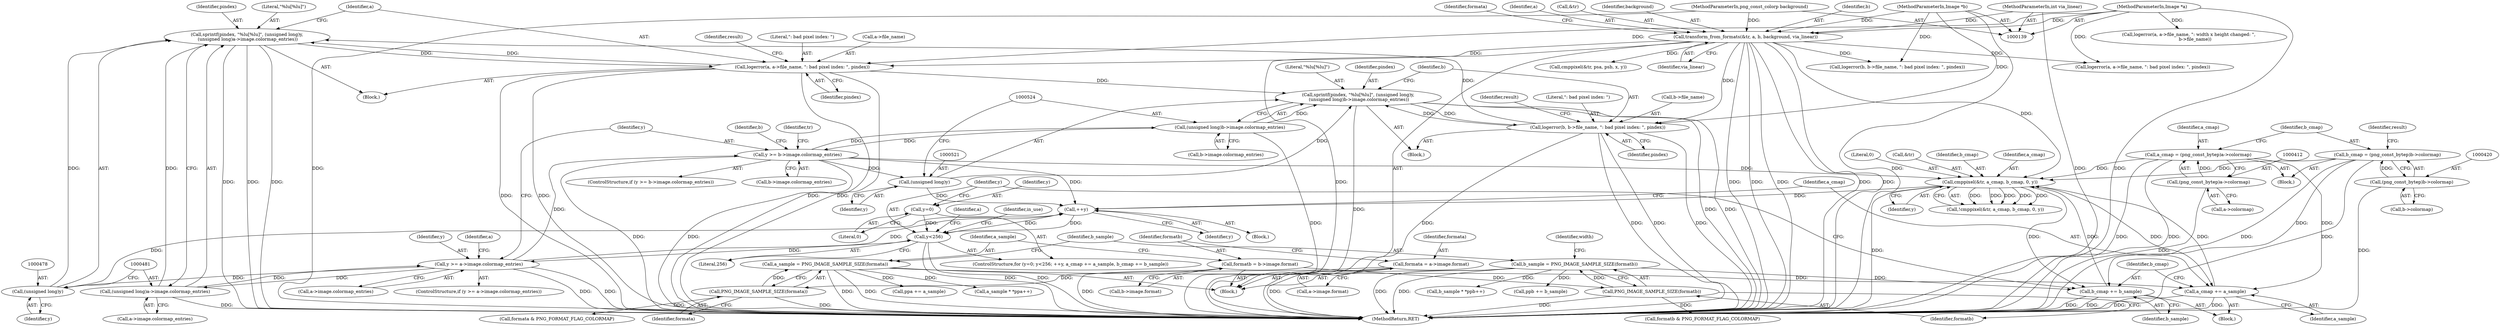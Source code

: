 digraph "0_Android_9d4853418ab2f754c2b63e091c29c5529b8b86ca_27@API" {
"1000474" [label="(Call,sprintf(pindex, \"%lu[%lu]\", (unsigned long)y,\n (unsigned long)a->image.colormap_entries))"];
"1000487" [label="(Call,logerror(a, a->file_name, \": bad pixel index: \", pindex))"];
"1000247" [label="(Call,transform_from_formats(&tr, a, b, background, via_linear))"];
"1000140" [label="(MethodParameterIn,Image *a)"];
"1000141" [label="(MethodParameterIn,Image *b)"];
"1000143" [label="(MethodParameterIn,png_const_colorp background)"];
"1000142" [label="(MethodParameterIn,int via_linear)"];
"1000474" [label="(Call,sprintf(pindex, \"%lu[%lu]\", (unsigned long)y,\n (unsigned long)a->image.colormap_entries))"];
"1000530" [label="(Call,logerror(b, b->file_name, \": bad pixel index: \", pindex))"];
"1000517" [label="(Call,sprintf(pindex, \"%lu[%lu]\", (unsigned long)y,\n (unsigned long)b->image.colormap_entries))"];
"1000520" [label="(Call,(unsigned long)y)"];
"1000499" [label="(Call,y >= b->image.colormap_entries)"];
"1000456" [label="(Call,y >= a->image.colormap_entries)"];
"1000437" [label="(Call,y<256)"];
"1000441" [label="(Call,++y)"];
"1000477" [label="(Call,(unsigned long)y)"];
"1000543" [label="(Call,cmppixel(&tr, a_cmap, b_cmap, 0, y))"];
"1000444" [label="(Call,a_cmap += a_sample)"];
"1000206" [label="(Call,a_sample = PNG_IMAGE_SAMPLE_SIZE(formata))"];
"1000208" [label="(Call,PNG_IMAGE_SAMPLE_SIZE(formata))"];
"1000190" [label="(Call,formata = a->image.format)"];
"1000409" [label="(Call,a_cmap = (png_const_bytep)a->colormap)"];
"1000411" [label="(Call,(png_const_bytep)a->colormap)"];
"1000417" [label="(Call,b_cmap = (png_const_bytep)b->colormap)"];
"1000419" [label="(Call,(png_const_bytep)b->colormap)"];
"1000447" [label="(Call,b_cmap += b_sample)"];
"1000211" [label="(Call,b_sample = PNG_IMAGE_SAMPLE_SIZE(formatb))"];
"1000213" [label="(Call,PNG_IMAGE_SAMPLE_SIZE(formatb))"];
"1000198" [label="(Call,formatb = b->image.format)"];
"1000434" [label="(Call,y=0)"];
"1000480" [label="(Call,(unsigned long)a->image.colormap_entries)"];
"1000523" [label="(Call,(unsigned long)b->image.colormap_entries)"];
"1000881" [label="(Call,b_sample * *ppb++)"];
"1000433" [label="(ControlStructure,for (y=0; y<256; ++y, a_cmap += a_sample, b_cmap += b_sample))"];
"1000445" [label="(Identifier,a_cmap)"];
"1000213" [label="(Call,PNG_IMAGE_SAMPLE_SIZE(formatb))"];
"1000891" [label="(Call,ppb += b_sample)"];
"1000141" [label="(MethodParameterIn,Image *b)"];
"1000532" [label="(Call,b->file_name)"];
"1000143" [label="(MethodParameterIn,png_const_colorp background)"];
"1000866" [label="(Call,ppa += a_sample)"];
"1000440" [label="(Block,)"];
"1000191" [label="(Identifier,formata)"];
"1001059" [label="(Call,cmppixel(&tr, psa, psb, x, y))"];
"1000140" [label="(MethodParameterIn,Image *a)"];
"1000531" [label="(Identifier,b)"];
"1000457" [label="(Identifier,y)"];
"1000410" [label="(Identifier,a_cmap)"];
"1000206" [label="(Call,a_sample = PNG_IMAGE_SAMPLE_SIZE(formata))"];
"1000487" [label="(Call,logerror(a, a->file_name, \": bad pixel index: \", pindex))"];
"1000417" [label="(Call,b_cmap = (png_const_bytep)b->colormap)"];
"1000212" [label="(Identifier,b_sample)"];
"1000547" [label="(Identifier,b_cmap)"];
"1000407" [label="(Block,)"];
"1000556" [label="(Identifier,a)"];
"1000144" [label="(Block,)"];
"1000211" [label="(Call,b_sample = PNG_IMAGE_SAMPLE_SIZE(formatb))"];
"1000546" [label="(Identifier,a_cmap)"];
"1000199" [label="(Identifier,formatb)"];
"1000207" [label="(Identifier,a_sample)"];
"1000523" [label="(Call,(unsigned long)b->image.colormap_entries)"];
"1000548" [label="(Literal,0)"];
"1000413" [label="(Call,a->colormap)"];
"1000517" [label="(Call,sprintf(pindex, \"%lu[%lu]\", (unsigned long)y,\n (unsigned long)b->image.colormap_entries))"];
"1000456" [label="(Call,y >= a->image.colormap_entries)"];
"1000190" [label="(Call,formata = a->image.format)"];
"1000474" [label="(Call,sprintf(pindex, \"%lu[%lu]\", (unsigned long)y,\n (unsigned long)a->image.colormap_entries))"];
"1000468" [label="(Identifier,a)"];
"1000247" [label="(Call,transform_from_formats(&tr, a, b, background, via_linear))"];
"1000520" [label="(Call,(unsigned long)y)"];
"1000426" [label="(Identifier,result)"];
"1000421" [label="(Call,b->colormap)"];
"1000250" [label="(Identifier,a)"];
"1000525" [label="(Call,b->image.colormap_entries)"];
"1001128" [label="(MethodReturn,RET)"];
"1000192" [label="(Call,a->image.format)"];
"1000500" [label="(Identifier,y)"];
"1000495" [label="(Identifier,result)"];
"1000455" [label="(ControlStructure,if (y >= a->image.colormap_entries))"];
"1000499" [label="(Call,y >= b->image.colormap_entries)"];
"1000248" [label="(Call,&tr)"];
"1000437" [label="(Call,y<256)"];
"1000472" [label="(Block,)"];
"1000538" [label="(Identifier,result)"];
"1000458" [label="(Call,a->image.colormap_entries)"];
"1000452" [label="(Identifier,in_use)"];
"1000409" [label="(Call,a_cmap = (png_const_bytep)a->colormap)"];
"1000208" [label="(Call,PNG_IMAGE_SAMPLE_SIZE(formata))"];
"1000522" [label="(Identifier,y)"];
"1000488" [label="(Identifier,a)"];
"1000269" [label="(Call,formatb & PNG_FORMAT_FLAG_COLORMAP)"];
"1000475" [label="(Identifier,pindex)"];
"1000476" [label="(Literal,\"%lu[%lu]\")"];
"1000257" [label="(Call,formata & PNG_FORMAT_FLAG_COLORMAP)"];
"1000434" [label="(Call,y=0)"];
"1000544" [label="(Call,&tr)"];
"1000446" [label="(Identifier,a_sample)"];
"1000444" [label="(Call,a_cmap += a_sample)"];
"1000418" [label="(Identifier,b_cmap)"];
"1000209" [label="(Identifier,formata)"];
"1000543" [label="(Call,cmppixel(&tr, a_cmap, b_cmap, 0, y))"];
"1000511" [label="(Identifier,b)"];
"1000479" [label="(Identifier,y)"];
"1000477" [label="(Call,(unsigned long)y)"];
"1000253" [label="(Identifier,via_linear)"];
"1000238" [label="(Call,logerror(a, a->file_name, \": width x height changed: \",\n         b->file_name))"];
"1000671" [label="(Call,logerror(b, b->file_name, \": bad pixel index: \", pindex))"];
"1000449" [label="(Identifier,b_sample)"];
"1000535" [label="(Literal,\": bad pixel index: \")"];
"1000856" [label="(Call,a_sample * *ppa++)"];
"1000439" [label="(Literal,256)"];
"1000441" [label="(Call,++y)"];
"1000493" [label="(Identifier,pindex)"];
"1000442" [label="(Identifier,y)"];
"1000411" [label="(Call,(png_const_bytep)a->colormap)"];
"1000492" [label="(Literal,\": bad pixel index: \")"];
"1000641" [label="(Call,logerror(a, a->file_name, \": bad pixel index: \", pindex))"];
"1000482" [label="(Call,a->image.colormap_entries)"];
"1000251" [label="(Identifier,b)"];
"1000214" [label="(Identifier,formatb)"];
"1000198" [label="(Call,formatb = b->image.format)"];
"1000443" [label="(Block,)"];
"1000224" [label="(Identifier,width)"];
"1000480" [label="(Call,(unsigned long)a->image.colormap_entries)"];
"1000447" [label="(Call,b_cmap += b_sample)"];
"1000436" [label="(Literal,0)"];
"1000549" [label="(Identifier,y)"];
"1000498" [label="(ControlStructure,if (y >= b->image.colormap_entries))"];
"1000438" [label="(Identifier,y)"];
"1000530" [label="(Call,logerror(b, b->file_name, \": bad pixel index: \", pindex))"];
"1000200" [label="(Call,b->image.format)"];
"1000545" [label="(Identifier,tr)"];
"1000419" [label="(Call,(png_const_bytep)b->colormap)"];
"1000519" [label="(Literal,\"%lu[%lu]\")"];
"1000435" [label="(Identifier,y)"];
"1000518" [label="(Identifier,pindex)"];
"1000258" [label="(Identifier,formata)"];
"1000542" [label="(Call,!cmppixel(&tr, a_cmap, b_cmap, 0, y))"];
"1000252" [label="(Identifier,background)"];
"1000515" [label="(Block,)"];
"1000142" [label="(MethodParameterIn,int via_linear)"];
"1000501" [label="(Call,b->image.colormap_entries)"];
"1000536" [label="(Identifier,pindex)"];
"1000489" [label="(Call,a->file_name)"];
"1000448" [label="(Identifier,b_cmap)"];
"1000474" -> "1000472"  [label="AST: "];
"1000474" -> "1000480"  [label="CFG: "];
"1000475" -> "1000474"  [label="AST: "];
"1000476" -> "1000474"  [label="AST: "];
"1000477" -> "1000474"  [label="AST: "];
"1000480" -> "1000474"  [label="AST: "];
"1000488" -> "1000474"  [label="CFG: "];
"1000474" -> "1001128"  [label="DDG: "];
"1000474" -> "1001128"  [label="DDG: "];
"1000474" -> "1001128"  [label="DDG: "];
"1000487" -> "1000474"  [label="DDG: "];
"1000530" -> "1000474"  [label="DDG: "];
"1000477" -> "1000474"  [label="DDG: "];
"1000480" -> "1000474"  [label="DDG: "];
"1000474" -> "1000487"  [label="DDG: "];
"1000487" -> "1000472"  [label="AST: "];
"1000487" -> "1000493"  [label="CFG: "];
"1000488" -> "1000487"  [label="AST: "];
"1000489" -> "1000487"  [label="AST: "];
"1000492" -> "1000487"  [label="AST: "];
"1000493" -> "1000487"  [label="AST: "];
"1000495" -> "1000487"  [label="CFG: "];
"1000487" -> "1001128"  [label="DDG: "];
"1000487" -> "1001128"  [label="DDG: "];
"1000487" -> "1001128"  [label="DDG: "];
"1000487" -> "1001128"  [label="DDG: "];
"1000247" -> "1000487"  [label="DDG: "];
"1000140" -> "1000487"  [label="DDG: "];
"1000487" -> "1000517"  [label="DDG: "];
"1000247" -> "1000144"  [label="AST: "];
"1000247" -> "1000253"  [label="CFG: "];
"1000248" -> "1000247"  [label="AST: "];
"1000250" -> "1000247"  [label="AST: "];
"1000251" -> "1000247"  [label="AST: "];
"1000252" -> "1000247"  [label="AST: "];
"1000253" -> "1000247"  [label="AST: "];
"1000258" -> "1000247"  [label="CFG: "];
"1000247" -> "1001128"  [label="DDG: "];
"1000247" -> "1001128"  [label="DDG: "];
"1000247" -> "1001128"  [label="DDG: "];
"1000247" -> "1001128"  [label="DDG: "];
"1000247" -> "1001128"  [label="DDG: "];
"1000247" -> "1001128"  [label="DDG: "];
"1000140" -> "1000247"  [label="DDG: "];
"1000141" -> "1000247"  [label="DDG: "];
"1000143" -> "1000247"  [label="DDG: "];
"1000142" -> "1000247"  [label="DDG: "];
"1000247" -> "1000530"  [label="DDG: "];
"1000247" -> "1000543"  [label="DDG: "];
"1000247" -> "1000641"  [label="DDG: "];
"1000247" -> "1000671"  [label="DDG: "];
"1000247" -> "1001059"  [label="DDG: "];
"1000140" -> "1000139"  [label="AST: "];
"1000140" -> "1001128"  [label="DDG: "];
"1000140" -> "1000238"  [label="DDG: "];
"1000140" -> "1000641"  [label="DDG: "];
"1000141" -> "1000139"  [label="AST: "];
"1000141" -> "1001128"  [label="DDG: "];
"1000141" -> "1000530"  [label="DDG: "];
"1000141" -> "1000671"  [label="DDG: "];
"1000143" -> "1000139"  [label="AST: "];
"1000143" -> "1001128"  [label="DDG: "];
"1000142" -> "1000139"  [label="AST: "];
"1000142" -> "1001128"  [label="DDG: "];
"1000530" -> "1000515"  [label="AST: "];
"1000530" -> "1000536"  [label="CFG: "];
"1000531" -> "1000530"  [label="AST: "];
"1000532" -> "1000530"  [label="AST: "];
"1000535" -> "1000530"  [label="AST: "];
"1000536" -> "1000530"  [label="AST: "];
"1000538" -> "1000530"  [label="CFG: "];
"1000530" -> "1001128"  [label="DDG: "];
"1000530" -> "1001128"  [label="DDG: "];
"1000530" -> "1001128"  [label="DDG: "];
"1000530" -> "1001128"  [label="DDG: "];
"1000530" -> "1000517"  [label="DDG: "];
"1000517" -> "1000530"  [label="DDG: "];
"1000517" -> "1000515"  [label="AST: "];
"1000517" -> "1000523"  [label="CFG: "];
"1000518" -> "1000517"  [label="AST: "];
"1000519" -> "1000517"  [label="AST: "];
"1000520" -> "1000517"  [label="AST: "];
"1000523" -> "1000517"  [label="AST: "];
"1000531" -> "1000517"  [label="CFG: "];
"1000517" -> "1001128"  [label="DDG: "];
"1000517" -> "1001128"  [label="DDG: "];
"1000517" -> "1001128"  [label="DDG: "];
"1000520" -> "1000517"  [label="DDG: "];
"1000523" -> "1000517"  [label="DDG: "];
"1000520" -> "1000522"  [label="CFG: "];
"1000521" -> "1000520"  [label="AST: "];
"1000522" -> "1000520"  [label="AST: "];
"1000524" -> "1000520"  [label="CFG: "];
"1000520" -> "1000441"  [label="DDG: "];
"1000499" -> "1000520"  [label="DDG: "];
"1000499" -> "1000498"  [label="AST: "];
"1000499" -> "1000501"  [label="CFG: "];
"1000500" -> "1000499"  [label="AST: "];
"1000501" -> "1000499"  [label="AST: "];
"1000511" -> "1000499"  [label="CFG: "];
"1000545" -> "1000499"  [label="CFG: "];
"1000499" -> "1001128"  [label="DDG: "];
"1000499" -> "1001128"  [label="DDG: "];
"1000499" -> "1000441"  [label="DDG: "];
"1000456" -> "1000499"  [label="DDG: "];
"1000523" -> "1000499"  [label="DDG: "];
"1000499" -> "1000523"  [label="DDG: "];
"1000499" -> "1000543"  [label="DDG: "];
"1000456" -> "1000455"  [label="AST: "];
"1000456" -> "1000458"  [label="CFG: "];
"1000457" -> "1000456"  [label="AST: "];
"1000458" -> "1000456"  [label="AST: "];
"1000468" -> "1000456"  [label="CFG: "];
"1000500" -> "1000456"  [label="CFG: "];
"1000456" -> "1001128"  [label="DDG: "];
"1000456" -> "1001128"  [label="DDG: "];
"1000456" -> "1000441"  [label="DDG: "];
"1000437" -> "1000456"  [label="DDG: "];
"1000480" -> "1000456"  [label="DDG: "];
"1000456" -> "1000477"  [label="DDG: "];
"1000456" -> "1000480"  [label="DDG: "];
"1000437" -> "1000433"  [label="AST: "];
"1000437" -> "1000439"  [label="CFG: "];
"1000438" -> "1000437"  [label="AST: "];
"1000439" -> "1000437"  [label="AST: "];
"1000452" -> "1000437"  [label="CFG: "];
"1000556" -> "1000437"  [label="CFG: "];
"1000437" -> "1001128"  [label="DDG: "];
"1000437" -> "1001128"  [label="DDG: "];
"1000441" -> "1000437"  [label="DDG: "];
"1000434" -> "1000437"  [label="DDG: "];
"1000437" -> "1000441"  [label="DDG: "];
"1000441" -> "1000440"  [label="AST: "];
"1000441" -> "1000442"  [label="CFG: "];
"1000442" -> "1000441"  [label="AST: "];
"1000445" -> "1000441"  [label="CFG: "];
"1000477" -> "1000441"  [label="DDG: "];
"1000543" -> "1000441"  [label="DDG: "];
"1000477" -> "1000479"  [label="CFG: "];
"1000478" -> "1000477"  [label="AST: "];
"1000479" -> "1000477"  [label="AST: "];
"1000481" -> "1000477"  [label="CFG: "];
"1000543" -> "1000542"  [label="AST: "];
"1000543" -> "1000549"  [label="CFG: "];
"1000544" -> "1000543"  [label="AST: "];
"1000546" -> "1000543"  [label="AST: "];
"1000547" -> "1000543"  [label="AST: "];
"1000548" -> "1000543"  [label="AST: "];
"1000549" -> "1000543"  [label="AST: "];
"1000542" -> "1000543"  [label="CFG: "];
"1000543" -> "1001128"  [label="DDG: "];
"1000543" -> "1000444"  [label="DDG: "];
"1000543" -> "1000447"  [label="DDG: "];
"1000543" -> "1000542"  [label="DDG: "];
"1000543" -> "1000542"  [label="DDG: "];
"1000543" -> "1000542"  [label="DDG: "];
"1000543" -> "1000542"  [label="DDG: "];
"1000543" -> "1000542"  [label="DDG: "];
"1000444" -> "1000543"  [label="DDG: "];
"1000409" -> "1000543"  [label="DDG: "];
"1000417" -> "1000543"  [label="DDG: "];
"1000447" -> "1000543"  [label="DDG: "];
"1000444" -> "1000443"  [label="AST: "];
"1000444" -> "1000446"  [label="CFG: "];
"1000445" -> "1000444"  [label="AST: "];
"1000446" -> "1000444"  [label="AST: "];
"1000448" -> "1000444"  [label="CFG: "];
"1000444" -> "1001128"  [label="DDG: "];
"1000444" -> "1001128"  [label="DDG: "];
"1000206" -> "1000444"  [label="DDG: "];
"1000409" -> "1000444"  [label="DDG: "];
"1000206" -> "1000144"  [label="AST: "];
"1000206" -> "1000208"  [label="CFG: "];
"1000207" -> "1000206"  [label="AST: "];
"1000208" -> "1000206"  [label="AST: "];
"1000212" -> "1000206"  [label="CFG: "];
"1000206" -> "1001128"  [label="DDG: "];
"1000206" -> "1001128"  [label="DDG: "];
"1000208" -> "1000206"  [label="DDG: "];
"1000206" -> "1000856"  [label="DDG: "];
"1000206" -> "1000866"  [label="DDG: "];
"1000208" -> "1000209"  [label="CFG: "];
"1000209" -> "1000208"  [label="AST: "];
"1000208" -> "1001128"  [label="DDG: "];
"1000190" -> "1000208"  [label="DDG: "];
"1000208" -> "1000257"  [label="DDG: "];
"1000190" -> "1000144"  [label="AST: "];
"1000190" -> "1000192"  [label="CFG: "];
"1000191" -> "1000190"  [label="AST: "];
"1000192" -> "1000190"  [label="AST: "];
"1000199" -> "1000190"  [label="CFG: "];
"1000190" -> "1001128"  [label="DDG: "];
"1000409" -> "1000407"  [label="AST: "];
"1000409" -> "1000411"  [label="CFG: "];
"1000410" -> "1000409"  [label="AST: "];
"1000411" -> "1000409"  [label="AST: "];
"1000418" -> "1000409"  [label="CFG: "];
"1000409" -> "1001128"  [label="DDG: "];
"1000409" -> "1001128"  [label="DDG: "];
"1000411" -> "1000409"  [label="DDG: "];
"1000411" -> "1000413"  [label="CFG: "];
"1000412" -> "1000411"  [label="AST: "];
"1000413" -> "1000411"  [label="AST: "];
"1000411" -> "1001128"  [label="DDG: "];
"1000417" -> "1000407"  [label="AST: "];
"1000417" -> "1000419"  [label="CFG: "];
"1000418" -> "1000417"  [label="AST: "];
"1000419" -> "1000417"  [label="AST: "];
"1000426" -> "1000417"  [label="CFG: "];
"1000417" -> "1001128"  [label="DDG: "];
"1000417" -> "1001128"  [label="DDG: "];
"1000419" -> "1000417"  [label="DDG: "];
"1000417" -> "1000447"  [label="DDG: "];
"1000419" -> "1000421"  [label="CFG: "];
"1000420" -> "1000419"  [label="AST: "];
"1000421" -> "1000419"  [label="AST: "];
"1000419" -> "1001128"  [label="DDG: "];
"1000447" -> "1000443"  [label="AST: "];
"1000447" -> "1000449"  [label="CFG: "];
"1000448" -> "1000447"  [label="AST: "];
"1000449" -> "1000447"  [label="AST: "];
"1000438" -> "1000447"  [label="CFG: "];
"1000447" -> "1001128"  [label="DDG: "];
"1000447" -> "1001128"  [label="DDG: "];
"1000211" -> "1000447"  [label="DDG: "];
"1000211" -> "1000144"  [label="AST: "];
"1000211" -> "1000213"  [label="CFG: "];
"1000212" -> "1000211"  [label="AST: "];
"1000213" -> "1000211"  [label="AST: "];
"1000224" -> "1000211"  [label="CFG: "];
"1000211" -> "1001128"  [label="DDG: "];
"1000211" -> "1001128"  [label="DDG: "];
"1000213" -> "1000211"  [label="DDG: "];
"1000211" -> "1000881"  [label="DDG: "];
"1000211" -> "1000891"  [label="DDG: "];
"1000213" -> "1000214"  [label="CFG: "];
"1000214" -> "1000213"  [label="AST: "];
"1000213" -> "1001128"  [label="DDG: "];
"1000198" -> "1000213"  [label="DDG: "];
"1000213" -> "1000269"  [label="DDG: "];
"1000198" -> "1000144"  [label="AST: "];
"1000198" -> "1000200"  [label="CFG: "];
"1000199" -> "1000198"  [label="AST: "];
"1000200" -> "1000198"  [label="AST: "];
"1000207" -> "1000198"  [label="CFG: "];
"1000198" -> "1001128"  [label="DDG: "];
"1000434" -> "1000433"  [label="AST: "];
"1000434" -> "1000436"  [label="CFG: "];
"1000435" -> "1000434"  [label="AST: "];
"1000436" -> "1000434"  [label="AST: "];
"1000438" -> "1000434"  [label="CFG: "];
"1000480" -> "1000482"  [label="CFG: "];
"1000481" -> "1000480"  [label="AST: "];
"1000482" -> "1000480"  [label="AST: "];
"1000480" -> "1001128"  [label="DDG: "];
"1000523" -> "1000525"  [label="CFG: "];
"1000524" -> "1000523"  [label="AST: "];
"1000525" -> "1000523"  [label="AST: "];
"1000523" -> "1001128"  [label="DDG: "];
}
